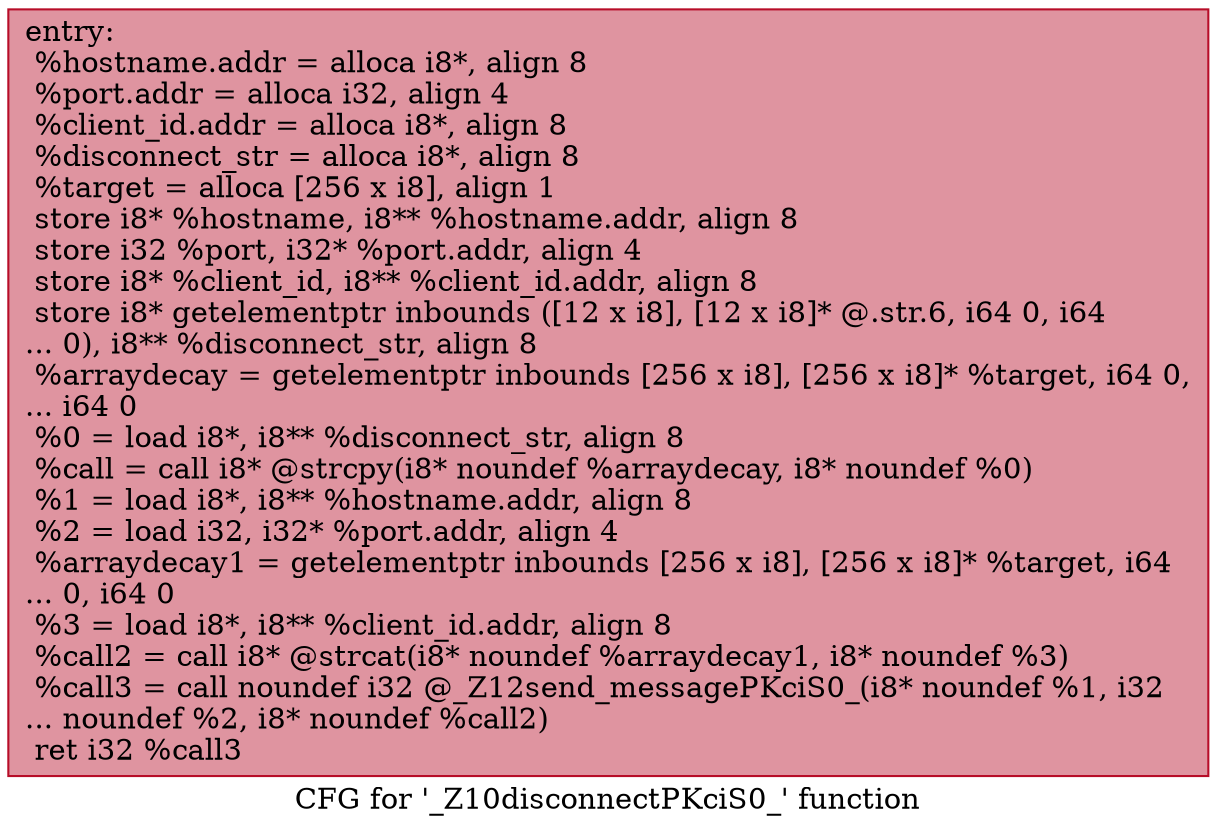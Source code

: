 digraph "CFG for '_Z10disconnectPKciS0_' function" {
	label="CFG for '_Z10disconnectPKciS0_' function";

	Node0x600003e79b40 [shape=record,color="#b70d28ff", style=filled, fillcolor="#b70d2870",label="{entry:\l  %hostname.addr = alloca i8*, align 8\l  %port.addr = alloca i32, align 4\l  %client_id.addr = alloca i8*, align 8\l  %disconnect_str = alloca i8*, align 8\l  %target = alloca [256 x i8], align 1\l  store i8* %hostname, i8** %hostname.addr, align 8\l  store i32 %port, i32* %port.addr, align 4\l  store i8* %client_id, i8** %client_id.addr, align 8\l  store i8* getelementptr inbounds ([12 x i8], [12 x i8]* @.str.6, i64 0, i64\l... 0), i8** %disconnect_str, align 8\l  %arraydecay = getelementptr inbounds [256 x i8], [256 x i8]* %target, i64 0,\l... i64 0\l  %0 = load i8*, i8** %disconnect_str, align 8\l  %call = call i8* @strcpy(i8* noundef %arraydecay, i8* noundef %0)\l  %1 = load i8*, i8** %hostname.addr, align 8\l  %2 = load i32, i32* %port.addr, align 4\l  %arraydecay1 = getelementptr inbounds [256 x i8], [256 x i8]* %target, i64\l... 0, i64 0\l  %3 = load i8*, i8** %client_id.addr, align 8\l  %call2 = call i8* @strcat(i8* noundef %arraydecay1, i8* noundef %3)\l  %call3 = call noundef i32 @_Z12send_messagePKciS0_(i8* noundef %1, i32\l... noundef %2, i8* noundef %call2)\l  ret i32 %call3\l}"];
}
